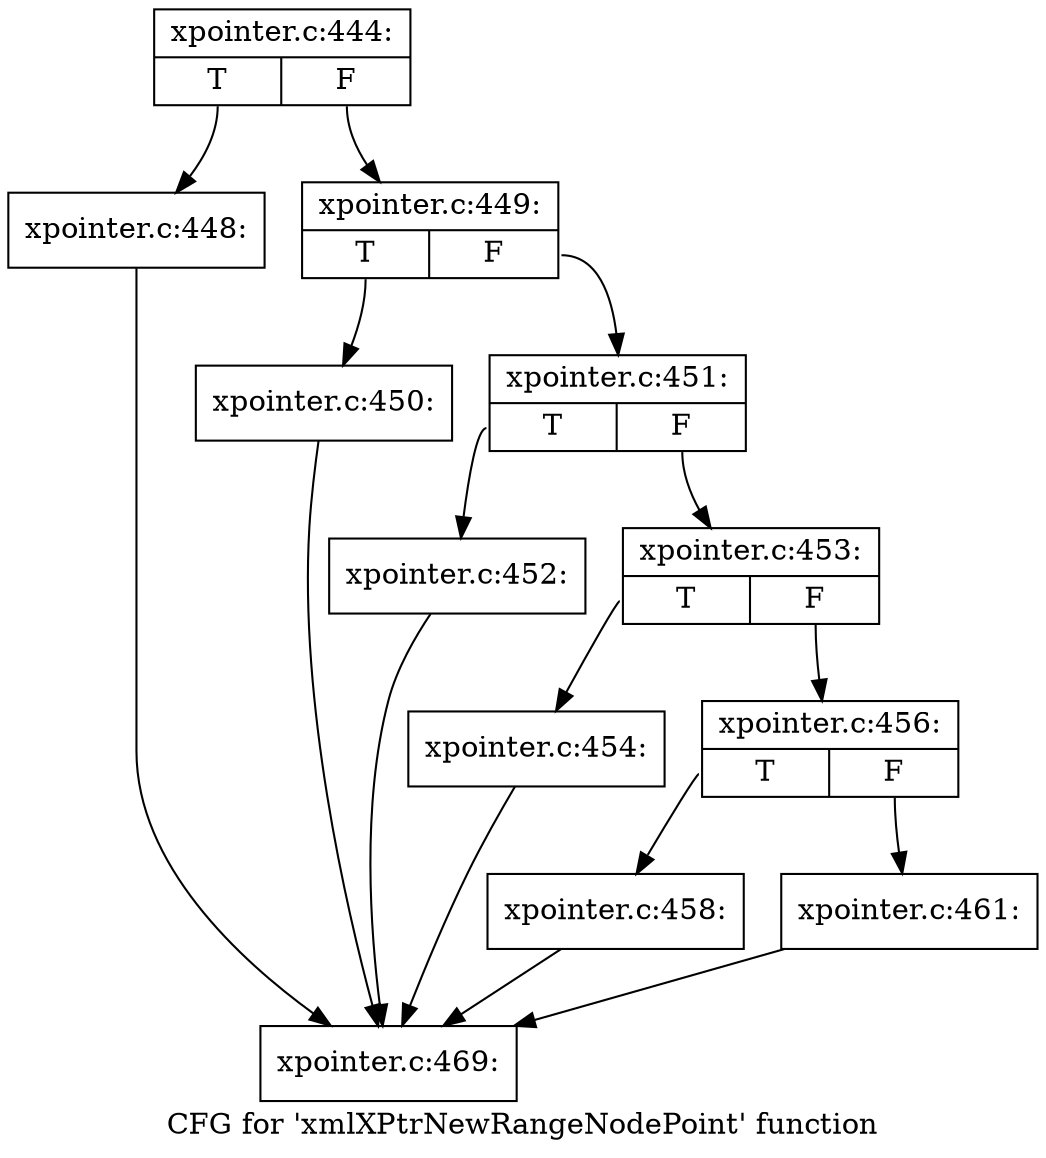 digraph "CFG for 'xmlXPtrNewRangeNodePoint' function" {
	label="CFG for 'xmlXPtrNewRangeNodePoint' function";

	Node0x50ae4d0 [shape=record,label="{xpointer.c:444:|{<s0>T|<s1>F}}"];
	Node0x50ae4d0:s0 -> Node0x50b4fe0;
	Node0x50ae4d0:s1 -> Node0x50b5030;
	Node0x50b4fe0 [shape=record,label="{xpointer.c:448:}"];
	Node0x50b4fe0 -> Node0x50b6a00;
	Node0x50b5030 [shape=record,label="{xpointer.c:449:|{<s0>T|<s1>F}}"];
	Node0x50b5030:s0 -> Node0x50b5490;
	Node0x50b5030:s1 -> Node0x50b54e0;
	Node0x50b5490 [shape=record,label="{xpointer.c:450:}"];
	Node0x50b5490 -> Node0x50b6a00;
	Node0x50b54e0 [shape=record,label="{xpointer.c:451:|{<s0>T|<s1>F}}"];
	Node0x50b54e0:s0 -> Node0x50b59c0;
	Node0x50b54e0:s1 -> Node0x50b5a10;
	Node0x50b59c0 [shape=record,label="{xpointer.c:452:}"];
	Node0x50b59c0 -> Node0x50b6a00;
	Node0x50b5a10 [shape=record,label="{xpointer.c:453:|{<s0>T|<s1>F}}"];
	Node0x50b5a10:s0 -> Node0x50a81c0;
	Node0x50b5a10:s1 -> Node0x50a8210;
	Node0x50a81c0 [shape=record,label="{xpointer.c:454:}"];
	Node0x50a81c0 -> Node0x50b6a00;
	Node0x50a8210 [shape=record,label="{xpointer.c:456:|{<s0>T|<s1>F}}"];
	Node0x50a8210:s0 -> Node0x50b6950;
	Node0x50a8210:s1 -> Node0x50b69a0;
	Node0x50b6950 [shape=record,label="{xpointer.c:458:}"];
	Node0x50b6950 -> Node0x50b6a00;
	Node0x50b69a0 [shape=record,label="{xpointer.c:461:}"];
	Node0x50b69a0 -> Node0x50b6a00;
	Node0x50b6a00 [shape=record,label="{xpointer.c:469:}"];
}
